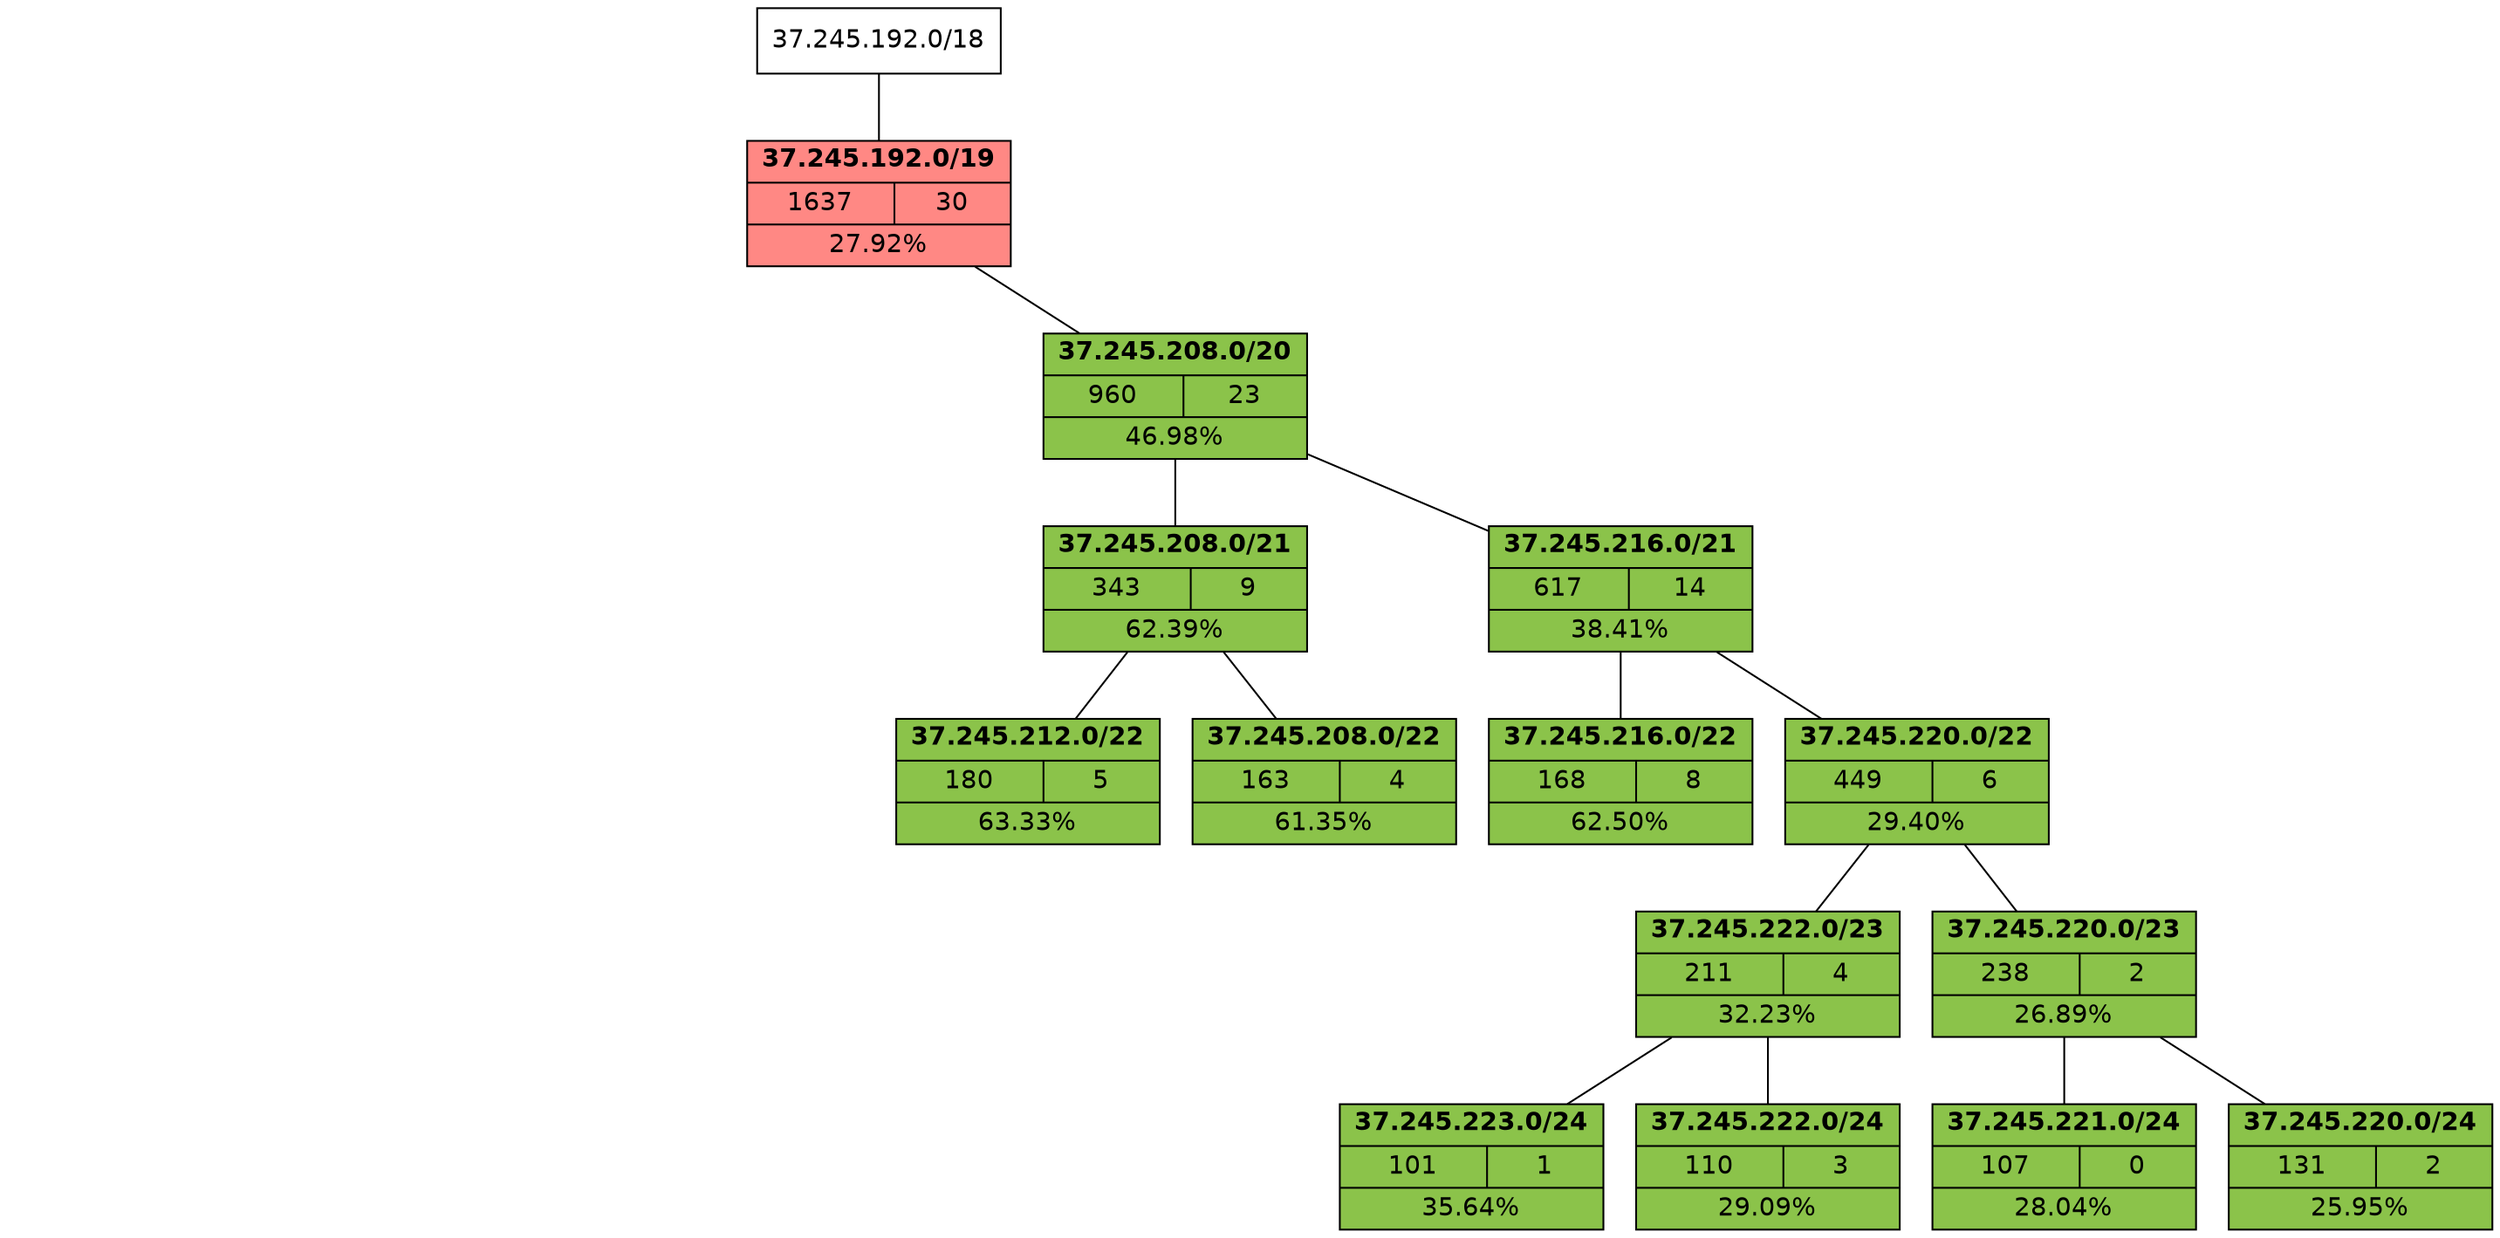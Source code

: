 
graph {
    fontname="Helvetica"
    node [shape=record, fontname="Helvetica"];
    rankdir=TB;
    splines=false;

    "37.245.192.0/19" [label=<{<B>37.245.192.0/19</B>|{1637|30}|{27.92%}}>, style=filled, fillcolor="#FF8884"];
    "37.245.192.0/18" -- "37.245.192.0/19";

    "37.245.200.0/21" [label=<{<B>37.245.200.0/21</B>|{174|1}|{0.00%}}>, style=invis, fillcolor="#8bc34a"];
    "37.245.192.0/20" -- "37.245.200.0/21" [style=invis];

    "37.245.212.0/22" [label=<{<B>37.245.212.0/22</B>|{180|5}|{63.33%}}>, style=filled, fillcolor="#8bc34a"];
    "37.245.208.0/21" -- "37.245.212.0/22";

    "37.245.208.0/22" [label=<{<B>37.245.208.0/22</B>|{163|4}|{61.35%}}>, style=filled, fillcolor="#8bc34a"];
    "37.245.208.0/21" -- "37.245.208.0/22";

    "37.245.216.0/22" [label=<{<B>37.245.216.0/22</B>|{168|8}|{62.50%}}>, style=filled, fillcolor="#8bc34a"];
    "37.245.216.0/21" -- "37.245.216.0/22";

    "37.245.192.0/23" [label=<{<B>37.245.192.0/23</B>|{123|2}|{0.81%}}>, style=invis, fillcolor="#8bc34a"];
    "37.245.192.0/22" -- "37.245.192.0/23" [style=invis];

    "37.245.194.0/23" [label=<{<B>37.245.194.0/23</B>|{123|2}|{1.63%}}>, style=invis, fillcolor="#8bc34a"];
    "37.245.192.0/22" -- "37.245.194.0/23" [style=invis];

    "37.245.196.0/23" [label=<{<B>37.245.196.0/23</B>|{153|2}|{0.65%}}>, style=invis, fillcolor="#8bc34a"];
    "37.245.196.0/22" -- "37.245.196.0/23" [style=invis];

    "37.245.198.0/23" [label=<{<B>37.245.198.0/23</B>|{104|0}|{1.92%}}>, style=invis, fillcolor="#8bc34a"];
    "37.245.196.0/22" -- "37.245.198.0/23" [style=invis];

    "37.245.223.0/24" [label=<{<B>37.245.223.0/24</B>|{101|1}|{35.64%}}>, style=filled, fillcolor="#8bc34a"];
    "37.245.222.0/23" -- "37.245.223.0/24";

    "37.245.222.0/24" [label=<{<B>37.245.222.0/24</B>|{110|3}|{29.09%}}>, style=filled, fillcolor="#8bc34a"];
    "37.245.222.0/23" -- "37.245.222.0/24";

    "37.245.221.0/24" [label=<{<B>37.245.221.0/24</B>|{107|0}|{28.04%}}>, style=filled, fillcolor="#8bc34a"];
    "37.245.220.0/23" -- "37.245.221.0/24";

    "37.245.220.0/24" [label=<{<B>37.245.220.0/24</B>|{131|2}|{25.95%}}>, style=filled, fillcolor="#8bc34a"];
    "37.245.220.0/23" -- "37.245.220.0/24";

    "37.245.222.0/23" [label=<{<B>37.245.222.0/23</B>|{211|4}|{32.23%}}>, style=filled, fillcolor="#8bc34a"];
    "37.245.220.0/22" -- "37.245.222.0/23";

    "37.245.220.0/23" [label=<{<B>37.245.220.0/23</B>|{238|2}|{26.89%}}>, style=filled, fillcolor="#8bc34a"];
    "37.245.220.0/22" -- "37.245.220.0/23";

    "37.245.220.0/22" [label=<{<B>37.245.220.0/22</B>|{449|6}|{29.40%}}>, style=filled, fillcolor="#8bc34a"];
    "37.245.216.0/21" -- "37.245.220.0/22";

    "37.245.192.0/22" [label=<{<B>37.245.192.0/22</B>|{246|4}|{1.22%}}>, style=invis, fillcolor="#8bc34a"];
    "37.245.192.0/21" -- "37.245.192.0/22" [style=invis];

    "37.245.196.0/22" [label=<{<B>37.245.196.0/22</B>|{257|2}|{1.17%}}>, style=invis, fillcolor="#8bc34a"];
    "37.245.192.0/21" -- "37.245.196.0/22" [style=invis];

    "37.245.216.0/21" [label=<{<B>37.245.216.0/21</B>|{617|14}|{38.41%}}>, style=filled, fillcolor="#8bc34a"];
    "37.245.208.0/20" -- "37.245.216.0/21";

    "37.245.192.0/21" [label=<{<B>37.245.192.0/21</B>|{503|6}|{1.19%}}>, style=invis, fillcolor="#8bc34a"];
    "37.245.192.0/20" -- "37.245.192.0/21" [style=invis];

    "37.245.208.0/21" [label=<{<B>37.245.208.0/21</B>|{343|9}|{62.39%}}>, style=filled, fillcolor="#8bc34a"];
    "37.245.208.0/20" -- "37.245.208.0/21";

    "37.245.208.0/20" [label=<{<B>37.245.208.0/20</B>|{960|23}|{46.98%}}>, style=filled, fillcolor="#8bc34a"];
    "37.245.192.0/19" -- "37.245.208.0/20";

    "37.245.192.0/20" [label=<{<B>37.245.192.0/20</B>|{677|7}|{0.89%}}>, style=invis, fillcolor="#8bc34a"];
    "37.245.192.0/19" -- "37.245.192.0/20" [style=invis];
}

